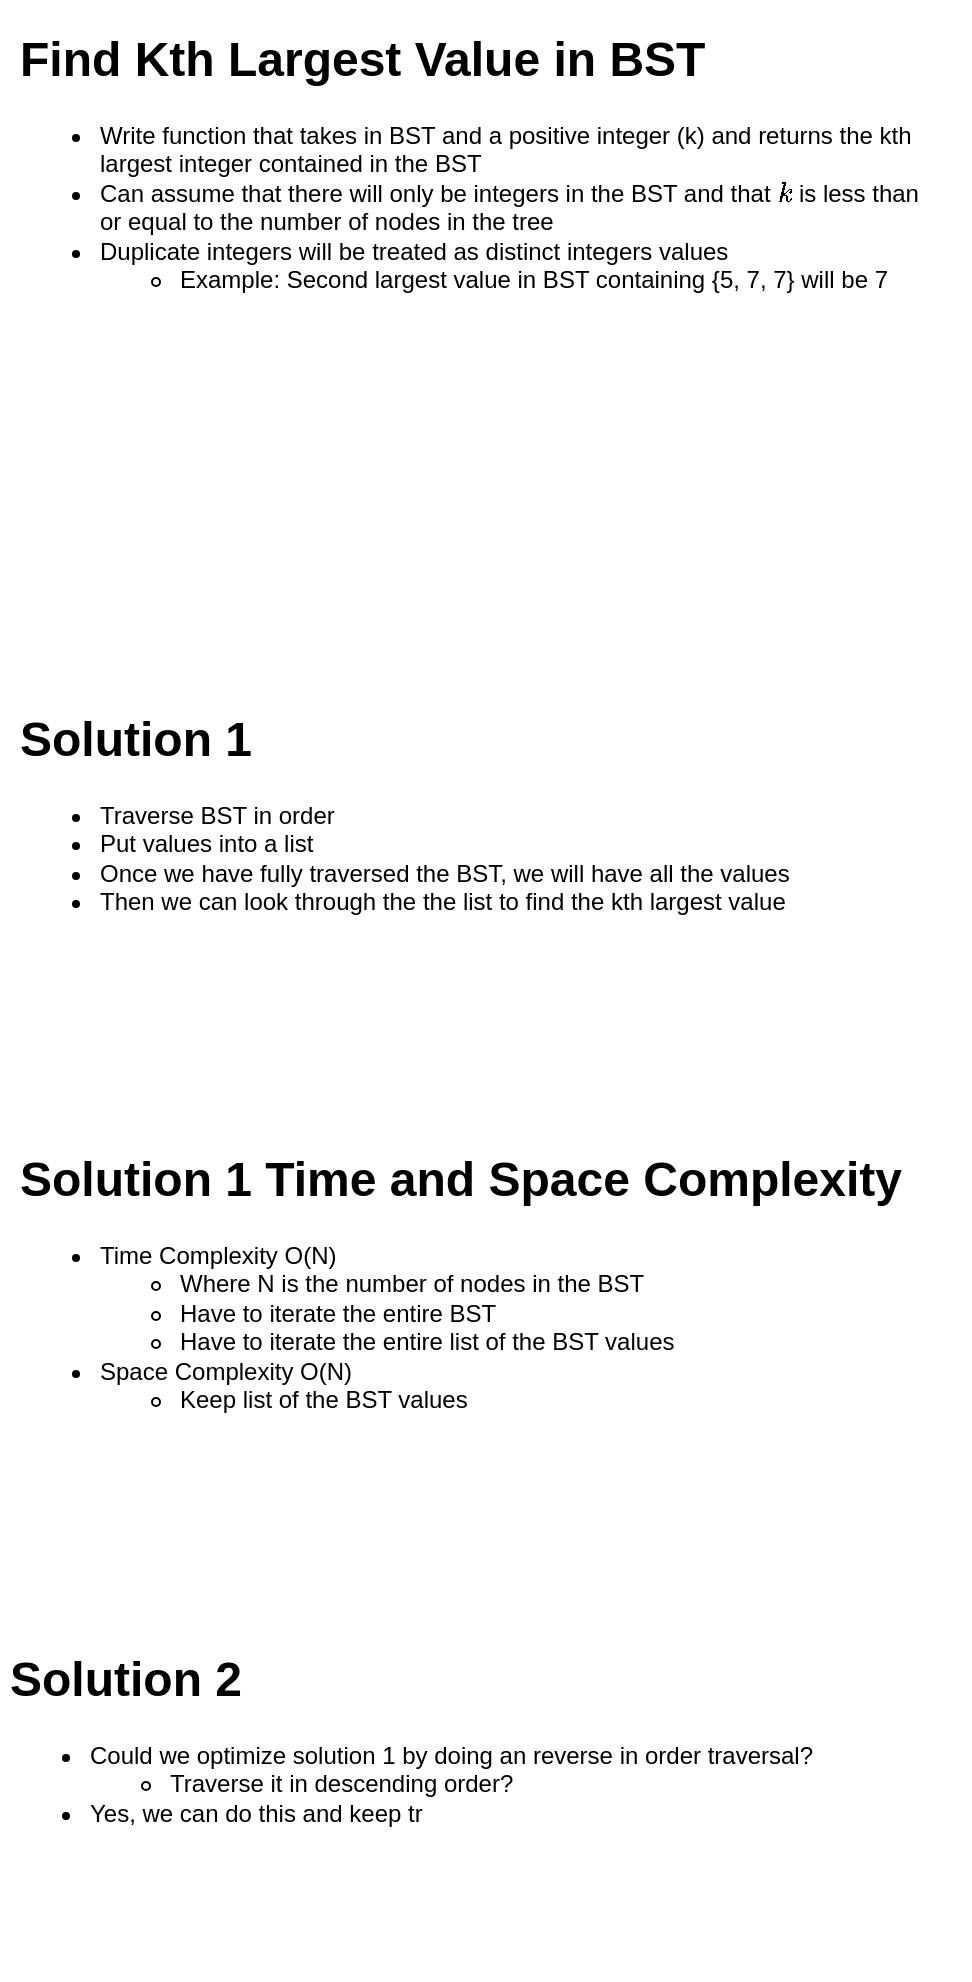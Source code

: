 <mxfile version="20.2.7" type="github">
  <diagram id="Nk-_cuZTZhkbUVQGvCGt" name="Page-1">
    <mxGraphModel dx="548" dy="686" grid="1" gridSize="10" guides="1" tooltips="1" connect="1" arrows="1" fold="1" page="1" pageScale="1" pageWidth="1100" pageHeight="850" math="0" shadow="0">
      <root>
        <mxCell id="0" />
        <mxCell id="1" parent="0" />
        <mxCell id="otLUUT6EIdPRkaRg_DL2-1" value="&lt;h1&gt;Find Kth Largest Value in BST&lt;/h1&gt;&lt;div&gt;&lt;ul&gt;&lt;li&gt;Write function that takes in BST and a positive integer (k) and returns the kth largest integer contained in the BST&lt;/li&gt;&lt;li&gt;Can assume that there will only be integers in the BST and that `k` is less than or equal to the number of nodes in the tree&lt;/li&gt;&lt;li&gt;Duplicate integers will be treated as distinct integers values&lt;/li&gt;&lt;ul&gt;&lt;li&gt;Example: Second largest value in BST containing {5, 7, 7} will be 7&lt;/li&gt;&lt;/ul&gt;&lt;/ul&gt;&lt;/div&gt;" style="text;html=1;strokeColor=none;fillColor=none;spacing=5;spacingTop=-20;whiteSpace=wrap;overflow=hidden;rounded=0;" vertex="1" parent="1">
          <mxGeometry x="40" y="70" width="470" height="300" as="geometry" />
        </mxCell>
        <mxCell id="otLUUT6EIdPRkaRg_DL2-2" value="&lt;h1&gt;Solution 1&lt;/h1&gt;&lt;p&gt;&lt;/p&gt;&lt;ul&gt;&lt;li&gt;Traverse BST in order&lt;/li&gt;&lt;li&gt;Put values into a list&lt;/li&gt;&lt;li&gt;Once we have fully traversed the BST, we will have all the values&lt;/li&gt;&lt;li&gt;Then we can look through the the list to find the kth largest value&lt;/li&gt;&lt;/ul&gt;&lt;p&gt;&lt;/p&gt;" style="text;html=1;strokeColor=none;fillColor=none;spacing=5;spacingTop=-20;whiteSpace=wrap;overflow=hidden;rounded=0;" vertex="1" parent="1">
          <mxGeometry x="40" y="410" width="480" height="170" as="geometry" />
        </mxCell>
        <mxCell id="otLUUT6EIdPRkaRg_DL2-3" value="&lt;h1&gt;Solution 1 Time and Space Complexity&lt;/h1&gt;&lt;div&gt;&lt;ul&gt;&lt;li&gt;Time Complexity O(N)&lt;/li&gt;&lt;ul&gt;&lt;li&gt;Where N is the number of nodes in the BST&lt;/li&gt;&lt;li&gt;Have to iterate the entire BST&lt;/li&gt;&lt;li&gt;Have to iterate the entire list of the BST values&lt;/li&gt;&lt;/ul&gt;&lt;li&gt;Space Complexity O(N)&lt;/li&gt;&lt;ul&gt;&lt;li&gt;Keep list of the BST values&lt;/li&gt;&lt;/ul&gt;&lt;/ul&gt;&lt;/div&gt;&lt;p&gt;&lt;/p&gt;" style="text;html=1;strokeColor=none;fillColor=none;spacing=5;spacingTop=-20;whiteSpace=wrap;overflow=hidden;rounded=0;" vertex="1" parent="1">
          <mxGeometry x="40" y="630" width="480" height="170" as="geometry" />
        </mxCell>
        <mxCell id="otLUUT6EIdPRkaRg_DL2-4" value="&lt;h1&gt;Solution 2&lt;/h1&gt;&lt;div&gt;&lt;ul&gt;&lt;li&gt;Could we optimize solution 1 by doing an reverse in order traversal?&lt;/li&gt;&lt;ul&gt;&lt;li&gt;Traverse it in descending order?&lt;/li&gt;&lt;/ul&gt;&lt;li&gt;Yes, we can do this and keep tr&lt;/li&gt;&lt;/ul&gt;&lt;/div&gt;&lt;p&gt;&lt;/p&gt;" style="text;html=1;strokeColor=none;fillColor=none;spacing=5;spacingTop=-20;whiteSpace=wrap;overflow=hidden;rounded=0;" vertex="1" parent="1">
          <mxGeometry x="35" y="880" width="480" height="170" as="geometry" />
        </mxCell>
      </root>
    </mxGraphModel>
  </diagram>
</mxfile>
